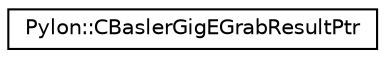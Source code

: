 digraph "Graphical Class Hierarchy"
{
  edge [fontname="Helvetica",fontsize="10",labelfontname="Helvetica",labelfontsize="10"];
  node [fontname="Helvetica",fontsize="10",shape=record];
  rankdir="LR";
  Node1 [label="Pylon::CBaslerGigEGrabResultPtr",height=0.2,width=0.4,color="black", fillcolor="white", style="filled",URL="$class_pylon_1_1_c_basler_gig_e_grab_result_ptr.html",tooltip="The GigE specific grab result smart pointer. "];
}
